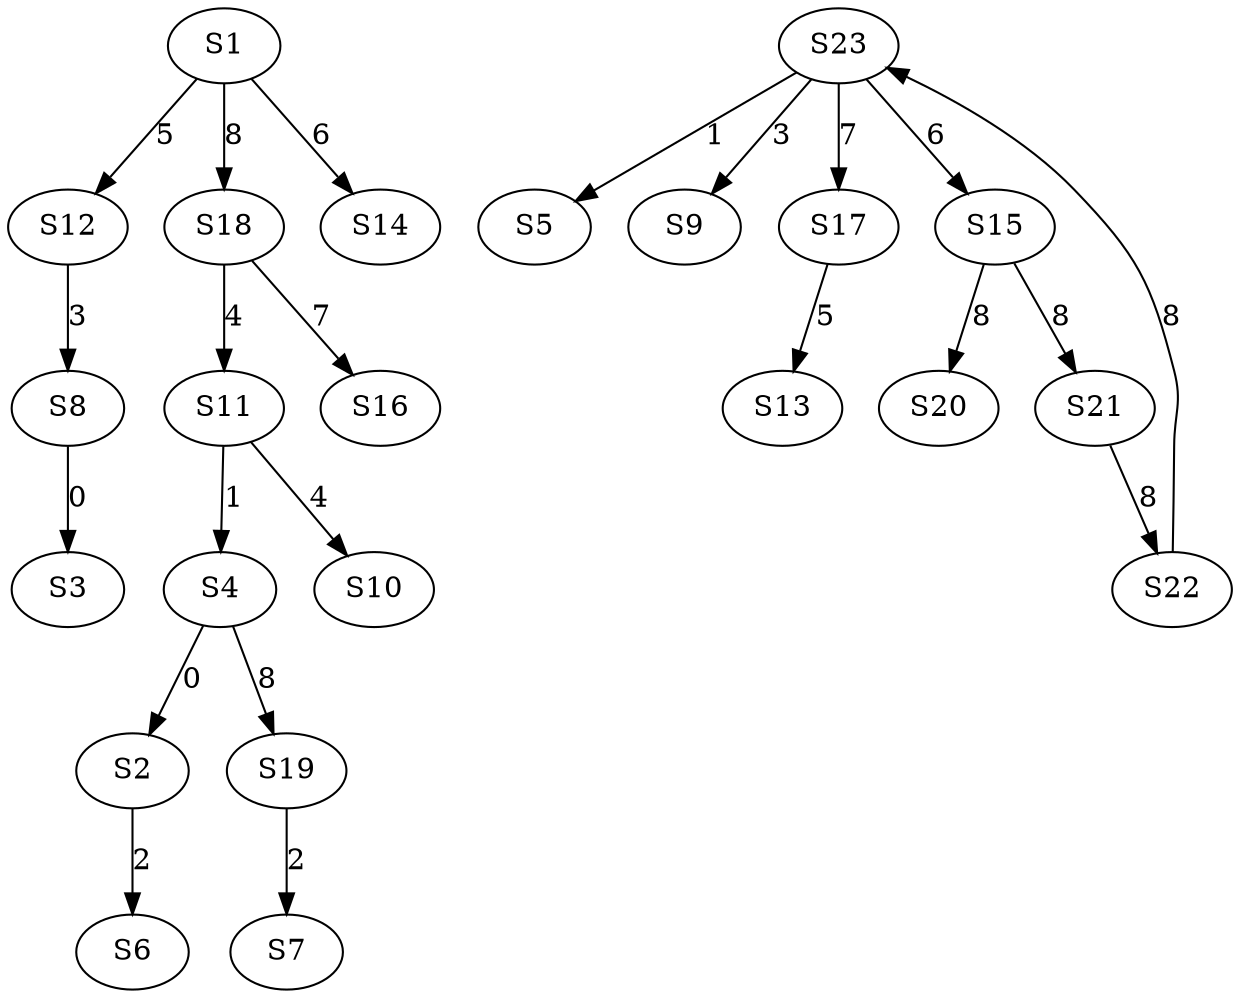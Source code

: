 strict digraph {
	S4 -> S2 [ label = 0 ];
	S8 -> S3 [ label = 0 ];
	S11 -> S4 [ label = 1 ];
	S23 -> S5 [ label = 1 ];
	S2 -> S6 [ label = 2 ];
	S19 -> S7 [ label = 2 ];
	S12 -> S8 [ label = 3 ];
	S23 -> S9 [ label = 3 ];
	S11 -> S10 [ label = 4 ];
	S18 -> S11 [ label = 4 ];
	S1 -> S12 [ label = 5 ];
	S17 -> S13 [ label = 5 ];
	S1 -> S14 [ label = 6 ];
	S23 -> S15 [ label = 6 ];
	S18 -> S16 [ label = 7 ];
	S23 -> S17 [ label = 7 ];
	S1 -> S18 [ label = 8 ];
	S4 -> S19 [ label = 8 ];
	S15 -> S20 [ label = 8 ];
	S15 -> S21 [ label = 8 ];
	S21 -> S22 [ label = 8 ];
	S22 -> S23 [ label = 8 ];
}